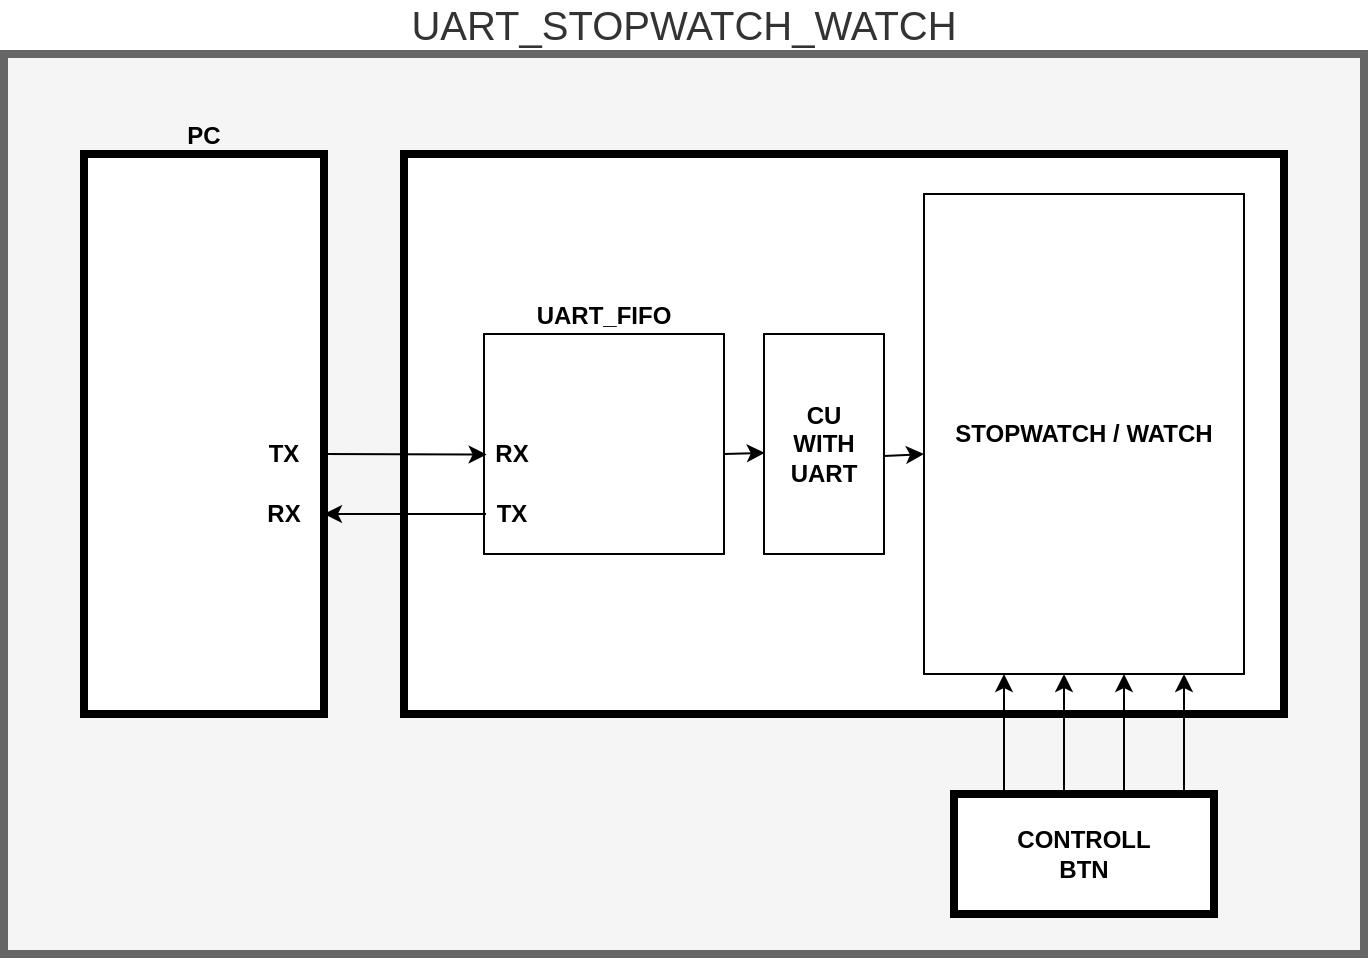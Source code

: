 <mxfile version="26.0.16">
  <diagram name="페이지-1" id="UAXTSh_TIsWdqLfGCy2_">
    <mxGraphModel dx="2450" dy="3016" grid="1" gridSize="10" guides="1" tooltips="1" connect="1" arrows="1" fold="1" page="1" pageScale="1" pageWidth="827" pageHeight="1169" math="0" shadow="0">
      <root>
        <mxCell id="0" />
        <mxCell id="1" parent="0" />
        <mxCell id="dey43lb_oc8fdOtFbjPZ-1" value="UART_STOPWATCH_WATCH" style="rounded=0;whiteSpace=wrap;html=1;fillColor=#f5f5f5;fontColor=#333333;strokeColor=#666666;labelPosition=center;verticalLabelPosition=top;align=center;verticalAlign=bottom;fontSize=20;strokeWidth=4;" vertex="1" parent="1">
          <mxGeometry x="-1040" y="-1260" width="680" height="450" as="geometry" />
        </mxCell>
        <mxCell id="FP_DKNdBfFm7TvKROsi6-1" value="PC" style="rounded=0;whiteSpace=wrap;html=1;labelPosition=center;verticalLabelPosition=top;align=center;verticalAlign=bottom;strokeWidth=4;fontStyle=1" parent="1" vertex="1">
          <mxGeometry x="-1000" y="-1210" width="120" height="280" as="geometry" />
        </mxCell>
        <mxCell id="FP_DKNdBfFm7TvKROsi6-2" value="" style="rounded=0;whiteSpace=wrap;html=1;strokeWidth=4;" parent="1" vertex="1">
          <mxGeometry x="-840" y="-1210" width="440" height="280" as="geometry" />
        </mxCell>
        <mxCell id="FP_DKNdBfFm7TvKROsi6-3" value="UART_FIFO" style="rounded=0;whiteSpace=wrap;html=1;labelPosition=center;verticalLabelPosition=top;align=center;verticalAlign=bottom;fontStyle=1" parent="1" vertex="1">
          <mxGeometry x="-800" y="-1120" width="120" height="110" as="geometry" />
        </mxCell>
        <mxCell id="FP_DKNdBfFm7TvKROsi6-4" value="STOPWATCH / WATCH" style="rounded=0;whiteSpace=wrap;html=1;fontStyle=1" parent="1" vertex="1">
          <mxGeometry x="-580" y="-1190" width="160" height="240" as="geometry" />
        </mxCell>
        <mxCell id="FP_DKNdBfFm7TvKROsi6-5" value="" style="endArrow=classic;html=1;rounded=0;exitX=1;exitY=0.5;exitDx=0;exitDy=0;entryX=0.011;entryY=0.548;entryDx=0;entryDy=0;entryPerimeter=0;fontStyle=1" parent="1" source="FP_DKNdBfFm7TvKROsi6-17" target="FP_DKNdBfFm7TvKROsi6-3" edge="1">
          <mxGeometry width="50" height="50" relative="1" as="geometry">
            <mxPoint x="-810" y="-980" as="sourcePoint" />
            <mxPoint x="-760" y="-1030" as="targetPoint" />
          </mxGeometry>
        </mxCell>
        <mxCell id="FP_DKNdBfFm7TvKROsi6-6" value="" style="endArrow=classic;html=1;rounded=0;exitX=1;exitY=0.75;exitDx=0;exitDy=0;entryX=0.011;entryY=0.548;entryDx=0;entryDy=0;entryPerimeter=0;fontStyle=1" parent="1" edge="1">
          <mxGeometry width="50" height="50" relative="1" as="geometry">
            <mxPoint x="-799" y="-1030" as="sourcePoint" />
            <mxPoint x="-880" y="-1030" as="targetPoint" />
          </mxGeometry>
        </mxCell>
        <mxCell id="FP_DKNdBfFm7TvKROsi6-7" value="" style="endArrow=classic;html=1;rounded=0;exitX=1;exitY=0.75;exitDx=0;exitDy=0;entryX=0.007;entryY=0.54;entryDx=0;entryDy=0;entryPerimeter=0;" parent="1" target="FP_DKNdBfFm7TvKROsi6-8" edge="1">
          <mxGeometry width="50" height="50" relative="1" as="geometry">
            <mxPoint x="-680" y="-1060" as="sourcePoint" />
            <mxPoint x="-640" y="-1060" as="targetPoint" />
          </mxGeometry>
        </mxCell>
        <mxCell id="FP_DKNdBfFm7TvKROsi6-8" value="CU&lt;div&gt;WITH&lt;/div&gt;&lt;div&gt;UART&lt;/div&gt;" style="rounded=0;whiteSpace=wrap;html=1;labelPosition=center;verticalLabelPosition=middle;align=center;verticalAlign=middle;fontStyle=1" parent="1" vertex="1">
          <mxGeometry x="-660" y="-1120" width="60" height="110" as="geometry" />
        </mxCell>
        <mxCell id="FP_DKNdBfFm7TvKROsi6-9" value="" style="endArrow=classic;html=1;rounded=0;exitX=1;exitY=0.75;exitDx=0;exitDy=0;entryX=0.007;entryY=0.54;entryDx=0;entryDy=0;entryPerimeter=0;" parent="1" edge="1">
          <mxGeometry width="50" height="50" relative="1" as="geometry">
            <mxPoint x="-600" y="-1059" as="sourcePoint" />
            <mxPoint x="-580" y="-1060" as="targetPoint" />
          </mxGeometry>
        </mxCell>
        <mxCell id="FP_DKNdBfFm7TvKROsi6-11" value="" style="endArrow=classic;html=1;rounded=0;exitX=0.25;exitY=1;exitDx=0;exitDy=0;entryX=0.25;entryY=1;entryDx=0;entryDy=0;" parent="1" edge="1" target="FP_DKNdBfFm7TvKROsi6-4">
          <mxGeometry width="50" height="50" relative="1" as="geometry">
            <mxPoint x="-540" y="-890" as="sourcePoint" />
            <mxPoint x="-660" y="-850" as="targetPoint" />
          </mxGeometry>
        </mxCell>
        <mxCell id="FP_DKNdBfFm7TvKROsi6-12" value="" style="endArrow=classic;html=1;rounded=0;exitX=0.25;exitY=1;exitDx=0;exitDy=0;" parent="1" edge="1">
          <mxGeometry width="50" height="50" relative="1" as="geometry">
            <mxPoint x="-510" y="-890" as="sourcePoint" />
            <mxPoint x="-510" y="-950" as="targetPoint" />
          </mxGeometry>
        </mxCell>
        <mxCell id="FP_DKNdBfFm7TvKROsi6-13" value="" style="endArrow=classic;html=1;rounded=0;exitX=0.25;exitY=1;exitDx=0;exitDy=0;" parent="1" edge="1">
          <mxGeometry width="50" height="50" relative="1" as="geometry">
            <mxPoint x="-480" y="-890" as="sourcePoint" />
            <mxPoint x="-480" y="-950" as="targetPoint" />
          </mxGeometry>
        </mxCell>
        <mxCell id="FP_DKNdBfFm7TvKROsi6-14" value="" style="endArrow=classic;html=1;rounded=0;exitX=0.25;exitY=1;exitDx=0;exitDy=0;" parent="1" edge="1">
          <mxGeometry width="50" height="50" relative="1" as="geometry">
            <mxPoint x="-450" y="-890" as="sourcePoint" />
            <mxPoint x="-450" y="-950" as="targetPoint" />
          </mxGeometry>
        </mxCell>
        <mxCell id="FP_DKNdBfFm7TvKROsi6-17" value="TX" style="text;html=1;align=center;verticalAlign=middle;whiteSpace=wrap;rounded=0;fontStyle=1" parent="1" vertex="1">
          <mxGeometry x="-920" y="-1070" width="40" height="20" as="geometry" />
        </mxCell>
        <mxCell id="FP_DKNdBfFm7TvKROsi6-18" value="RX" style="text;html=1;align=center;verticalAlign=middle;whiteSpace=wrap;rounded=0;fontStyle=1" parent="1" vertex="1">
          <mxGeometry x="-920" y="-1040" width="40" height="20" as="geometry" />
        </mxCell>
        <mxCell id="FP_DKNdBfFm7TvKROsi6-19" value="TX" style="text;html=1;align=center;verticalAlign=middle;whiteSpace=wrap;rounded=0;fontStyle=1" parent="1" vertex="1">
          <mxGeometry x="-806" y="-1040" width="40" height="20" as="geometry" />
        </mxCell>
        <mxCell id="FP_DKNdBfFm7TvKROsi6-20" value="RX" style="text;html=1;align=center;verticalAlign=middle;whiteSpace=wrap;rounded=0;fontStyle=1" parent="1" vertex="1">
          <mxGeometry x="-806" y="-1070" width="40" height="20" as="geometry" />
        </mxCell>
        <mxCell id="FP_DKNdBfFm7TvKROsi6-22" value="CONTROLL&lt;div&gt;BTN&lt;/div&gt;" style="rounded=0;whiteSpace=wrap;html=1;strokeWidth=4;fontStyle=1" parent="1" vertex="1">
          <mxGeometry x="-565" y="-890" width="130" height="60" as="geometry" />
        </mxCell>
      </root>
    </mxGraphModel>
  </diagram>
</mxfile>
